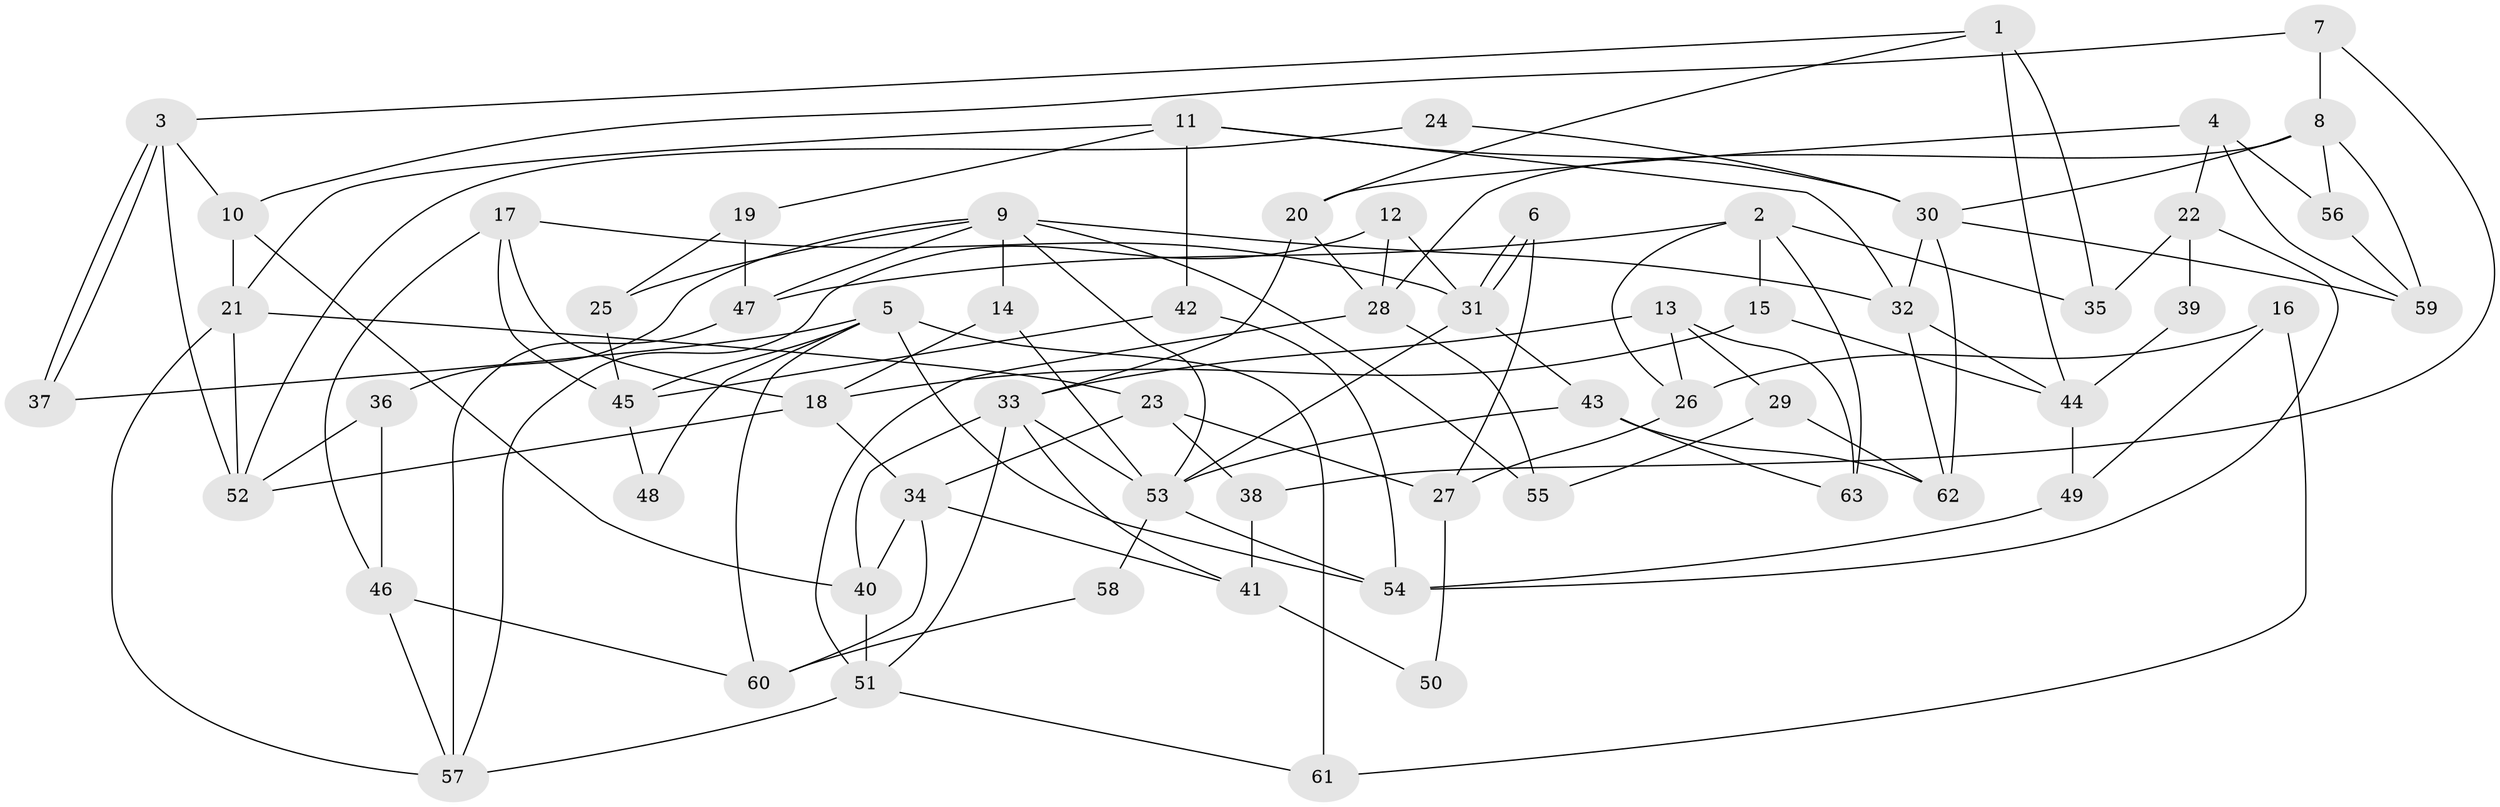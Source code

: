 // coarse degree distribution, {3: 0.125, 6: 0.15625, 5: 0.125, 2: 0.09375, 7: 0.15625, 4: 0.25, 9: 0.03125, 8: 0.0625}
// Generated by graph-tools (version 1.1) at 2025/37/03/04/25 23:37:08]
// undirected, 63 vertices, 126 edges
graph export_dot {
  node [color=gray90,style=filled];
  1;
  2;
  3;
  4;
  5;
  6;
  7;
  8;
  9;
  10;
  11;
  12;
  13;
  14;
  15;
  16;
  17;
  18;
  19;
  20;
  21;
  22;
  23;
  24;
  25;
  26;
  27;
  28;
  29;
  30;
  31;
  32;
  33;
  34;
  35;
  36;
  37;
  38;
  39;
  40;
  41;
  42;
  43;
  44;
  45;
  46;
  47;
  48;
  49;
  50;
  51;
  52;
  53;
  54;
  55;
  56;
  57;
  58;
  59;
  60;
  61;
  62;
  63;
  1 -- 3;
  1 -- 44;
  1 -- 20;
  1 -- 35;
  2 -- 35;
  2 -- 47;
  2 -- 15;
  2 -- 26;
  2 -- 63;
  3 -- 10;
  3 -- 37;
  3 -- 37;
  3 -- 52;
  4 -- 20;
  4 -- 59;
  4 -- 22;
  4 -- 56;
  5 -- 60;
  5 -- 54;
  5 -- 37;
  5 -- 45;
  5 -- 48;
  5 -- 61;
  6 -- 31;
  6 -- 31;
  6 -- 27;
  7 -- 8;
  7 -- 10;
  7 -- 38;
  8 -- 28;
  8 -- 59;
  8 -- 30;
  8 -- 56;
  9 -- 47;
  9 -- 32;
  9 -- 14;
  9 -- 25;
  9 -- 36;
  9 -- 53;
  9 -- 55;
  10 -- 40;
  10 -- 21;
  11 -- 32;
  11 -- 30;
  11 -- 19;
  11 -- 21;
  11 -- 42;
  12 -- 28;
  12 -- 31;
  12 -- 57;
  13 -- 63;
  13 -- 33;
  13 -- 26;
  13 -- 29;
  14 -- 53;
  14 -- 18;
  15 -- 18;
  15 -- 44;
  16 -- 26;
  16 -- 61;
  16 -- 49;
  17 -- 46;
  17 -- 31;
  17 -- 18;
  17 -- 45;
  18 -- 34;
  18 -- 52;
  19 -- 25;
  19 -- 47;
  20 -- 33;
  20 -- 28;
  21 -- 52;
  21 -- 23;
  21 -- 57;
  22 -- 54;
  22 -- 35;
  22 -- 39;
  23 -- 34;
  23 -- 27;
  23 -- 38;
  24 -- 30;
  24 -- 52;
  25 -- 45;
  26 -- 27;
  27 -- 50;
  28 -- 51;
  28 -- 55;
  29 -- 55;
  29 -- 62;
  30 -- 32;
  30 -- 59;
  30 -- 62;
  31 -- 53;
  31 -- 43;
  32 -- 44;
  32 -- 62;
  33 -- 51;
  33 -- 53;
  33 -- 40;
  33 -- 41;
  34 -- 41;
  34 -- 40;
  34 -- 60;
  36 -- 52;
  36 -- 46;
  38 -- 41;
  39 -- 44;
  40 -- 51;
  41 -- 50;
  42 -- 45;
  42 -- 54;
  43 -- 62;
  43 -- 53;
  43 -- 63;
  44 -- 49;
  45 -- 48;
  46 -- 57;
  46 -- 60;
  47 -- 57;
  49 -- 54;
  51 -- 57;
  51 -- 61;
  53 -- 54;
  53 -- 58;
  56 -- 59;
  58 -- 60;
}
